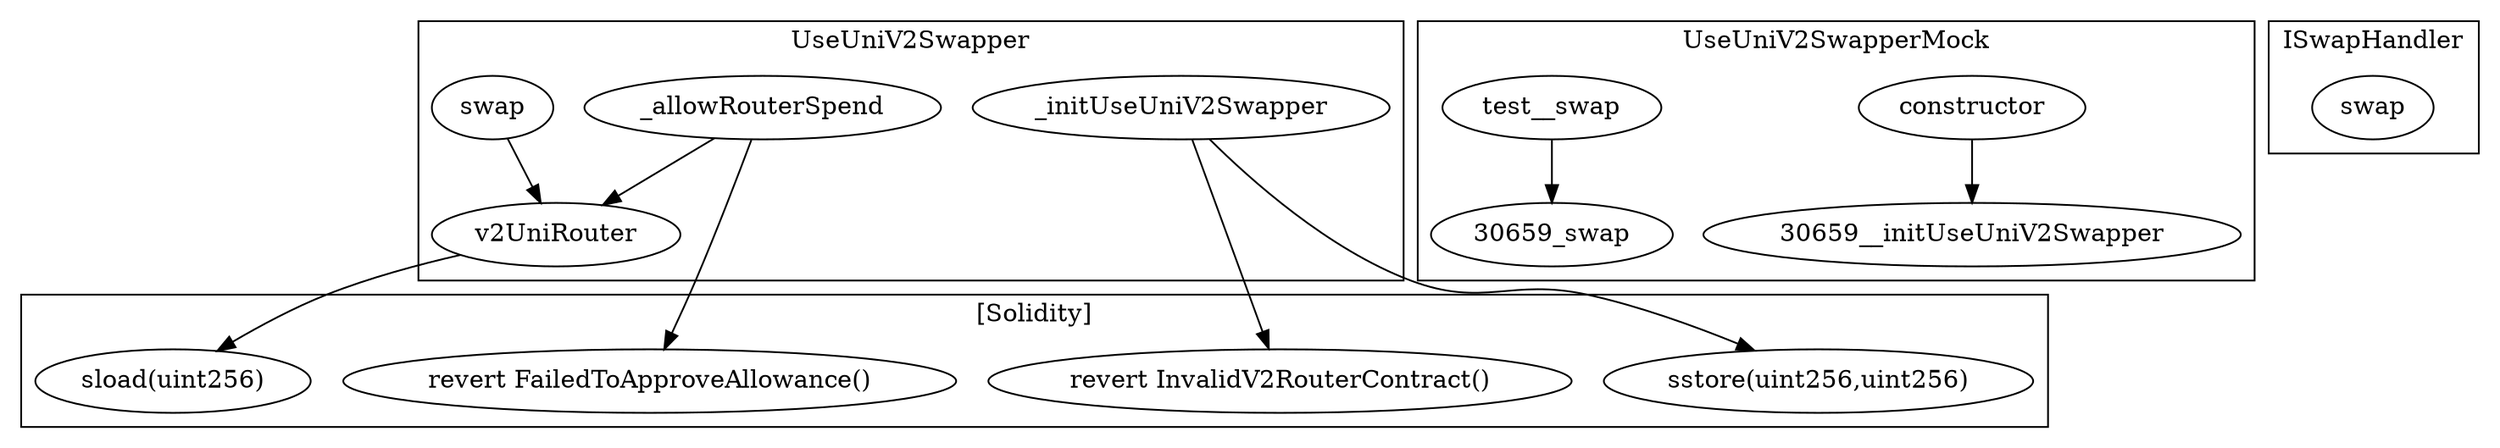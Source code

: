 strict digraph {
subgraph cluster_30627_UseUniV2Swapper {
label = "UseUniV2Swapper"
"30627_v2UniRouter" [label="v2UniRouter"]
"30627__allowRouterSpend" [label="_allowRouterSpend"]
"30627_swap" [label="swap"]
"30627__initUseUniV2Swapper" [label="_initUseUniV2Swapper"]
"30627_swap" -> "30627_v2UniRouter"
"30627__allowRouterSpend" -> "30627_v2UniRouter"
}subgraph cluster_30659_UseUniV2SwapperMock {
label = "UseUniV2SwapperMock"
"30659_constructor" [label="constructor"]
"30659_test__swap" [label="test__swap"]
"30659_constructor" -> "30659__initUseUniV2Swapper"
"30659_test__swap" -> "30659_swap"
}subgraph cluster_37815_ISwapHandler {
label = "ISwapHandler"
"37815_swap" [label="swap"]
}subgraph cluster_solidity {
label = "[Solidity]"
"sload(uint256)" 
"revert FailedToApproveAllowance()" 
"revert InvalidV2RouterContract()" 
"sstore(uint256,uint256)" 
"30627_v2UniRouter" -> "sload(uint256)"
"30627__initUseUniV2Swapper" -> "revert InvalidV2RouterContract()"
"30627__initUseUniV2Swapper" -> "sstore(uint256,uint256)"
"30627__allowRouterSpend" -> "revert FailedToApproveAllowance()"
}
}